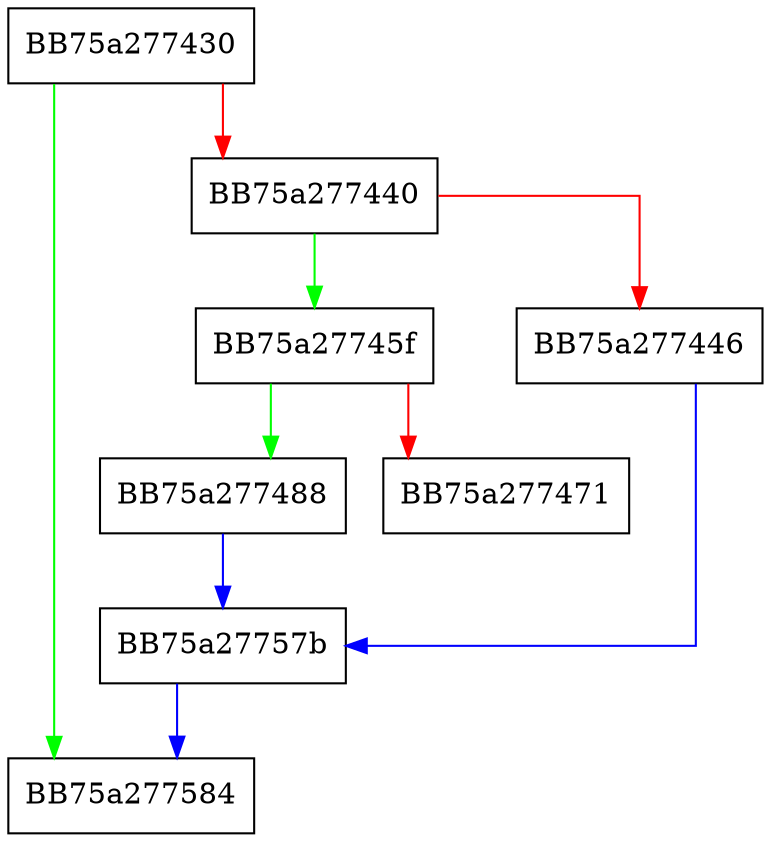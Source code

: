digraph computeYMD {
  node [shape="box"];
  graph [splines=ortho];
  BB75a277430 -> BB75a277584 [color="green"];
  BB75a277430 -> BB75a277440 [color="red"];
  BB75a277440 -> BB75a27745f [color="green"];
  BB75a277440 -> BB75a277446 [color="red"];
  BB75a277446 -> BB75a27757b [color="blue"];
  BB75a27745f -> BB75a277488 [color="green"];
  BB75a27745f -> BB75a277471 [color="red"];
  BB75a277488 -> BB75a27757b [color="blue"];
  BB75a27757b -> BB75a277584 [color="blue"];
}